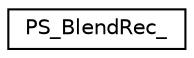 digraph "Graphical Class Hierarchy"
{
 // LATEX_PDF_SIZE
  edge [fontname="Helvetica",fontsize="10",labelfontname="Helvetica",labelfontsize="10"];
  node [fontname="Helvetica",fontsize="10",shape=record];
  rankdir="LR";
  Node0 [label="PS_BlendRec_",height=0.2,width=0.4,color="black", fillcolor="white", style="filled",URL="$de/d2d/structPS__BlendRec__.html",tooltip=" "];
}
